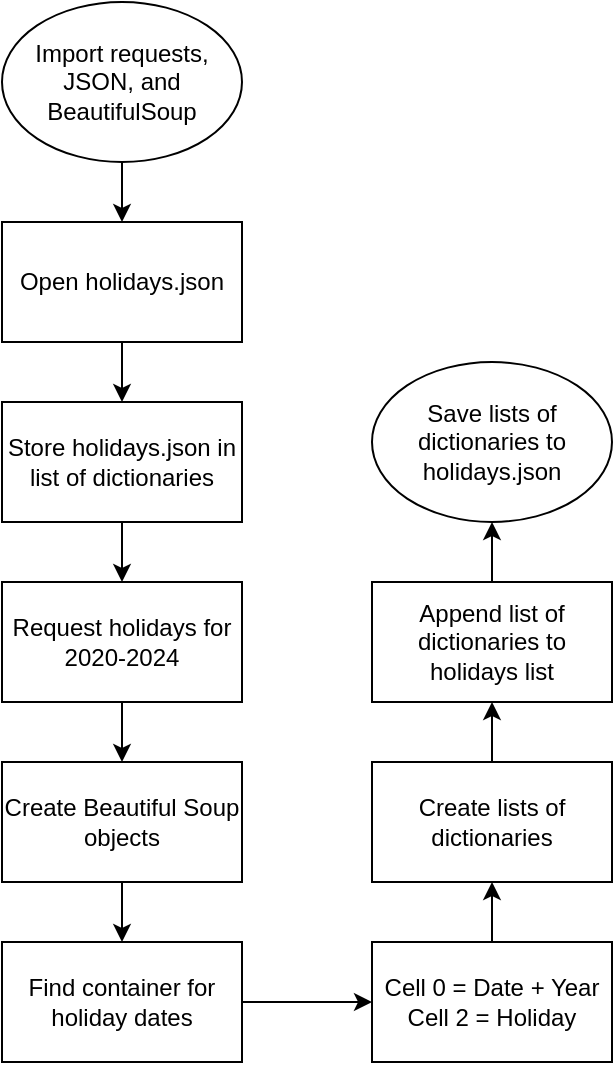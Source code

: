 <mxfile version="15.3.8" type="device"><diagram id="V0Kugg3ASPzBtFiqgFcq" name="Page-1"><mxGraphModel dx="1038" dy="547" grid="1" gridSize="10" guides="1" tooltips="1" connect="1" arrows="1" fold="1" page="1" pageScale="1" pageWidth="850" pageHeight="1100" math="0" shadow="0"><root><mxCell id="0"/><mxCell id="1" parent="0"/><mxCell id="9c1PKXmOxoRAHxkSCfUg-18" style="edgeStyle=orthogonalEdgeStyle;rounded=0;orthogonalLoop=1;jettySize=auto;html=1;exitX=0.5;exitY=1;exitDx=0;exitDy=0;entryX=0.5;entryY=0;entryDx=0;entryDy=0;" edge="1" parent="1" source="9c1PKXmOxoRAHxkSCfUg-1" target="9c1PKXmOxoRAHxkSCfUg-14"><mxGeometry relative="1" as="geometry"/></mxCell><mxCell id="9c1PKXmOxoRAHxkSCfUg-1" value="Import requests, JSON, and BeautifulSoup" style="ellipse;whiteSpace=wrap;html=1;" vertex="1" parent="1"><mxGeometry x="120" y="100" width="120" height="80" as="geometry"/></mxCell><mxCell id="9c1PKXmOxoRAHxkSCfUg-21" style="edgeStyle=orthogonalEdgeStyle;rounded=0;orthogonalLoop=1;jettySize=auto;html=1;exitX=0.5;exitY=1;exitDx=0;exitDy=0;entryX=0.5;entryY=0;entryDx=0;entryDy=0;" edge="1" parent="1" source="9c1PKXmOxoRAHxkSCfUg-2" target="9c1PKXmOxoRAHxkSCfUg-3"><mxGeometry relative="1" as="geometry"/></mxCell><mxCell id="9c1PKXmOxoRAHxkSCfUg-2" value="Request holidays for 2020-2024" style="rounded=0;whiteSpace=wrap;html=1;" vertex="1" parent="1"><mxGeometry x="120" y="390" width="120" height="60" as="geometry"/></mxCell><mxCell id="9c1PKXmOxoRAHxkSCfUg-22" style="edgeStyle=orthogonalEdgeStyle;rounded=0;orthogonalLoop=1;jettySize=auto;html=1;exitX=0.5;exitY=1;exitDx=0;exitDy=0;entryX=0.5;entryY=0;entryDx=0;entryDy=0;" edge="1" parent="1" source="9c1PKXmOxoRAHxkSCfUg-3" target="9c1PKXmOxoRAHxkSCfUg-4"><mxGeometry relative="1" as="geometry"/></mxCell><mxCell id="9c1PKXmOxoRAHxkSCfUg-3" value="Create Beautiful Soup objects" style="rounded=0;whiteSpace=wrap;html=1;" vertex="1" parent="1"><mxGeometry x="120" y="480" width="120" height="60" as="geometry"/></mxCell><mxCell id="9c1PKXmOxoRAHxkSCfUg-23" style="edgeStyle=orthogonalEdgeStyle;rounded=0;orthogonalLoop=1;jettySize=auto;html=1;exitX=1;exitY=0.5;exitDx=0;exitDy=0;entryX=0;entryY=0.5;entryDx=0;entryDy=0;" edge="1" parent="1" source="9c1PKXmOxoRAHxkSCfUg-4" target="9c1PKXmOxoRAHxkSCfUg-5"><mxGeometry relative="1" as="geometry"/></mxCell><mxCell id="9c1PKXmOxoRAHxkSCfUg-4" value="Find container for holiday dates" style="rounded=0;whiteSpace=wrap;html=1;" vertex="1" parent="1"><mxGeometry x="120" y="570" width="120" height="60" as="geometry"/></mxCell><mxCell id="9c1PKXmOxoRAHxkSCfUg-24" style="edgeStyle=orthogonalEdgeStyle;rounded=0;orthogonalLoop=1;jettySize=auto;html=1;exitX=0.5;exitY=0;exitDx=0;exitDy=0;entryX=0.5;entryY=1;entryDx=0;entryDy=0;" edge="1" parent="1" source="9c1PKXmOxoRAHxkSCfUg-5" target="9c1PKXmOxoRAHxkSCfUg-6"><mxGeometry relative="1" as="geometry"/></mxCell><mxCell id="9c1PKXmOxoRAHxkSCfUg-5" value="Cell 0 = Date + Year&lt;br&gt;Cell 2 = Holiday" style="rounded=0;whiteSpace=wrap;html=1;" vertex="1" parent="1"><mxGeometry x="305" y="570" width="120" height="60" as="geometry"/></mxCell><mxCell id="9c1PKXmOxoRAHxkSCfUg-25" style="edgeStyle=orthogonalEdgeStyle;rounded=0;orthogonalLoop=1;jettySize=auto;html=1;exitX=0.5;exitY=0;exitDx=0;exitDy=0;entryX=0.5;entryY=1;entryDx=0;entryDy=0;" edge="1" parent="1" source="9c1PKXmOxoRAHxkSCfUg-6" target="9c1PKXmOxoRAHxkSCfUg-7"><mxGeometry relative="1" as="geometry"/></mxCell><mxCell id="9c1PKXmOxoRAHxkSCfUg-6" value="Create lists of dictionaries" style="rounded=0;whiteSpace=wrap;html=1;" vertex="1" parent="1"><mxGeometry x="305" y="480" width="120" height="60" as="geometry"/></mxCell><mxCell id="9c1PKXmOxoRAHxkSCfUg-26" style="edgeStyle=orthogonalEdgeStyle;rounded=0;orthogonalLoop=1;jettySize=auto;html=1;exitX=0.5;exitY=0;exitDx=0;exitDy=0;entryX=0.5;entryY=1;entryDx=0;entryDy=0;" edge="1" parent="1" source="9c1PKXmOxoRAHxkSCfUg-7" target="9c1PKXmOxoRAHxkSCfUg-17"><mxGeometry relative="1" as="geometry"/></mxCell><mxCell id="9c1PKXmOxoRAHxkSCfUg-7" value="Append list of dictionaries to holidays list" style="rounded=0;whiteSpace=wrap;html=1;" vertex="1" parent="1"><mxGeometry x="305" y="390" width="120" height="60" as="geometry"/></mxCell><mxCell id="9c1PKXmOxoRAHxkSCfUg-19" style="edgeStyle=orthogonalEdgeStyle;rounded=0;orthogonalLoop=1;jettySize=auto;html=1;exitX=0.5;exitY=1;exitDx=0;exitDy=0;entryX=0.5;entryY=0;entryDx=0;entryDy=0;" edge="1" parent="1" source="9c1PKXmOxoRAHxkSCfUg-14" target="9c1PKXmOxoRAHxkSCfUg-15"><mxGeometry relative="1" as="geometry"/></mxCell><mxCell id="9c1PKXmOxoRAHxkSCfUg-14" value="Open holidays.json" style="rounded=0;whiteSpace=wrap;html=1;" vertex="1" parent="1"><mxGeometry x="120" y="210" width="120" height="60" as="geometry"/></mxCell><mxCell id="9c1PKXmOxoRAHxkSCfUg-20" style="edgeStyle=orthogonalEdgeStyle;rounded=0;orthogonalLoop=1;jettySize=auto;html=1;exitX=0.5;exitY=1;exitDx=0;exitDy=0;entryX=0.5;entryY=0;entryDx=0;entryDy=0;" edge="1" parent="1" source="9c1PKXmOxoRAHxkSCfUg-15" target="9c1PKXmOxoRAHxkSCfUg-2"><mxGeometry relative="1" as="geometry"/></mxCell><mxCell id="9c1PKXmOxoRAHxkSCfUg-15" value="Store holidays.json in list of dictionaries" style="rounded=0;whiteSpace=wrap;html=1;" vertex="1" parent="1"><mxGeometry x="120" y="300" width="120" height="60" as="geometry"/></mxCell><mxCell id="9c1PKXmOxoRAHxkSCfUg-17" value="&lt;span&gt;Save lists of dictionaries to holidays.json&lt;/span&gt;" style="ellipse;whiteSpace=wrap;html=1;" vertex="1" parent="1"><mxGeometry x="305" y="280" width="120" height="80" as="geometry"/></mxCell></root></mxGraphModel></diagram></mxfile>